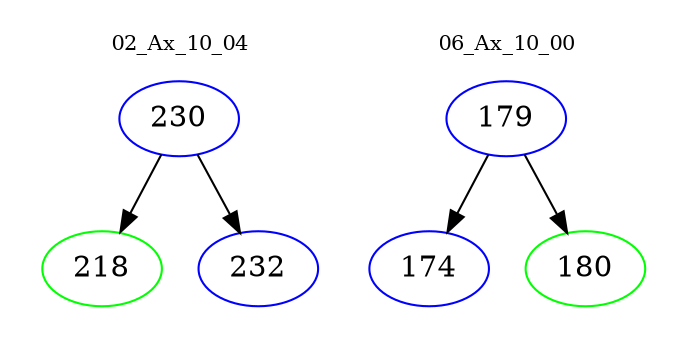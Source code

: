 digraph{
subgraph cluster_0 {
color = white
label = "02_Ax_10_04";
fontsize=10;
T0_230 [label="230", color="blue"]
T0_230 -> T0_218 [color="black"]
T0_218 [label="218", color="green"]
T0_230 -> T0_232 [color="black"]
T0_232 [label="232", color="blue"]
}
subgraph cluster_1 {
color = white
label = "06_Ax_10_00";
fontsize=10;
T1_179 [label="179", color="blue"]
T1_179 -> T1_174 [color="black"]
T1_174 [label="174", color="blue"]
T1_179 -> T1_180 [color="black"]
T1_180 [label="180", color="green"]
}
}
